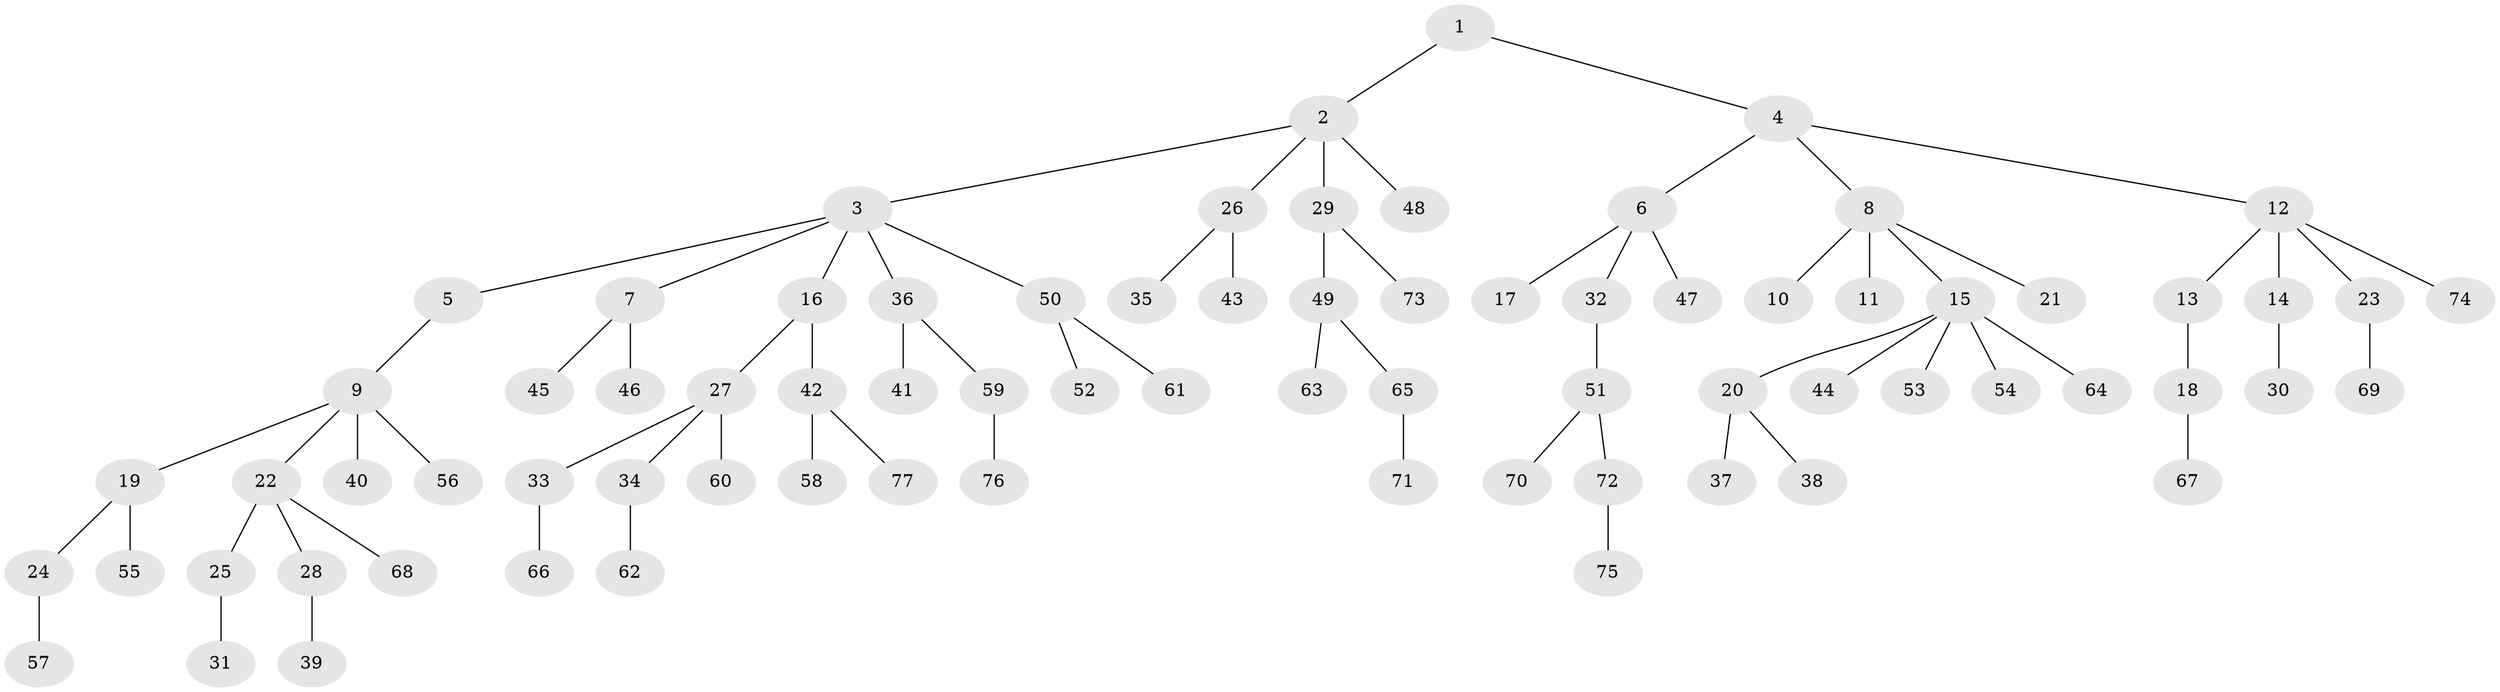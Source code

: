 // Generated by graph-tools (version 1.1) at 2025/02/03/09/25 03:02:19]
// undirected, 77 vertices, 76 edges
graph export_dot {
graph [start="1"]
  node [color=gray90,style=filled];
  1;
  2;
  3;
  4;
  5;
  6;
  7;
  8;
  9;
  10;
  11;
  12;
  13;
  14;
  15;
  16;
  17;
  18;
  19;
  20;
  21;
  22;
  23;
  24;
  25;
  26;
  27;
  28;
  29;
  30;
  31;
  32;
  33;
  34;
  35;
  36;
  37;
  38;
  39;
  40;
  41;
  42;
  43;
  44;
  45;
  46;
  47;
  48;
  49;
  50;
  51;
  52;
  53;
  54;
  55;
  56;
  57;
  58;
  59;
  60;
  61;
  62;
  63;
  64;
  65;
  66;
  67;
  68;
  69;
  70;
  71;
  72;
  73;
  74;
  75;
  76;
  77;
  1 -- 2;
  1 -- 4;
  2 -- 3;
  2 -- 26;
  2 -- 29;
  2 -- 48;
  3 -- 5;
  3 -- 7;
  3 -- 16;
  3 -- 36;
  3 -- 50;
  4 -- 6;
  4 -- 8;
  4 -- 12;
  5 -- 9;
  6 -- 17;
  6 -- 32;
  6 -- 47;
  7 -- 45;
  7 -- 46;
  8 -- 10;
  8 -- 11;
  8 -- 15;
  8 -- 21;
  9 -- 19;
  9 -- 22;
  9 -- 40;
  9 -- 56;
  12 -- 13;
  12 -- 14;
  12 -- 23;
  12 -- 74;
  13 -- 18;
  14 -- 30;
  15 -- 20;
  15 -- 44;
  15 -- 53;
  15 -- 54;
  15 -- 64;
  16 -- 27;
  16 -- 42;
  18 -- 67;
  19 -- 24;
  19 -- 55;
  20 -- 37;
  20 -- 38;
  22 -- 25;
  22 -- 28;
  22 -- 68;
  23 -- 69;
  24 -- 57;
  25 -- 31;
  26 -- 35;
  26 -- 43;
  27 -- 33;
  27 -- 34;
  27 -- 60;
  28 -- 39;
  29 -- 49;
  29 -- 73;
  32 -- 51;
  33 -- 66;
  34 -- 62;
  36 -- 41;
  36 -- 59;
  42 -- 58;
  42 -- 77;
  49 -- 63;
  49 -- 65;
  50 -- 52;
  50 -- 61;
  51 -- 70;
  51 -- 72;
  59 -- 76;
  65 -- 71;
  72 -- 75;
}
